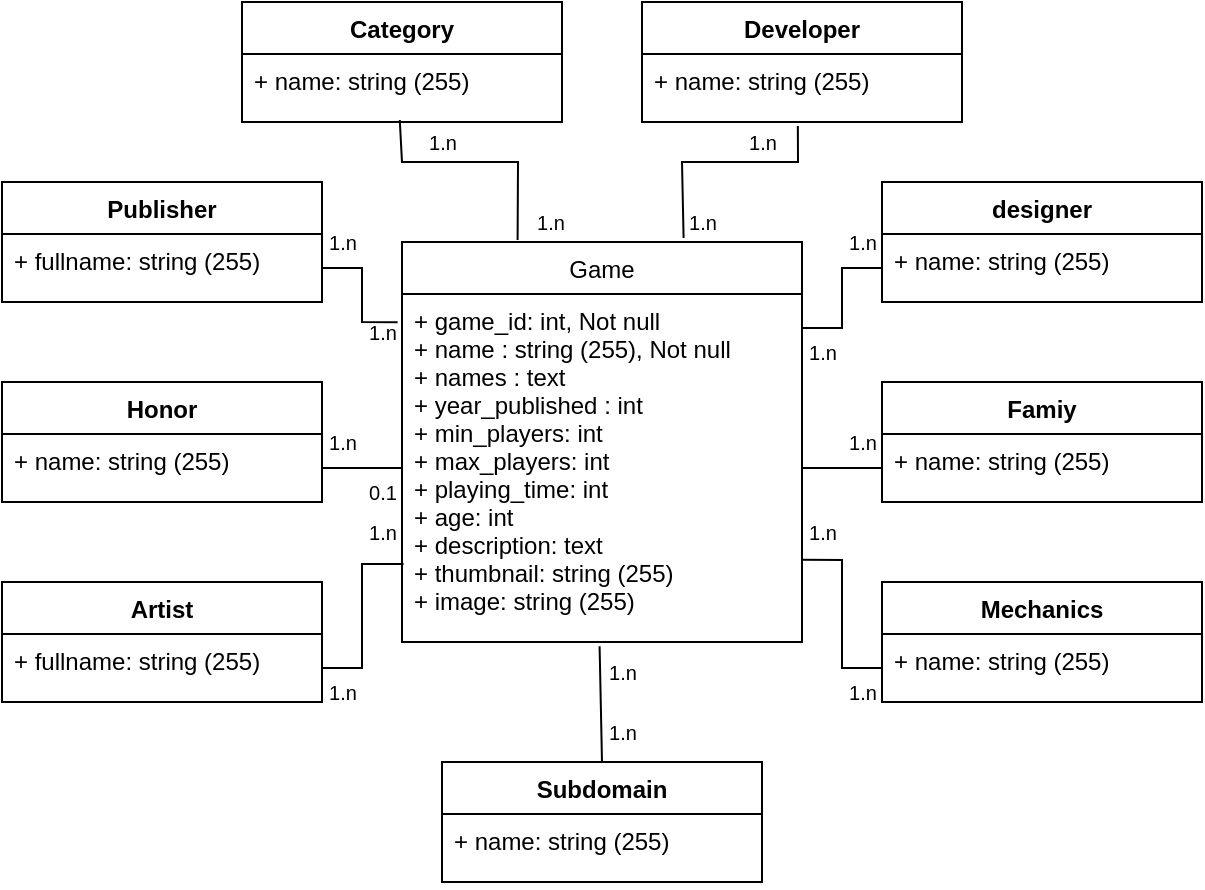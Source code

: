 <mxfile>
    <diagram id="HL9vkH3xXSY6ffj1nRD_" name="Page-1">
        <mxGraphModel dx="1054" dy="557" grid="1" gridSize="10" guides="1" tooltips="1" connect="1" arrows="1" fold="1" page="1" pageScale="1" pageWidth="827" pageHeight="1169" math="0" shadow="0">
            <root>
                <mxCell id="0"/>
                <mxCell id="1" parent="0"/>
                <mxCell id="36" style="edgeStyle=none;rounded=0;html=1;exitX=0.289;exitY=-0.005;exitDx=0;exitDy=0;entryX=0.493;entryY=0.971;entryDx=0;entryDy=0;entryPerimeter=0;endArrow=none;endFill=0;exitPerimeter=0;" parent="1" source="4" target="15" edge="1">
                    <mxGeometry relative="1" as="geometry">
                        <Array as="points">
                            <mxPoint x="398" y="200"/>
                            <mxPoint x="340" y="200"/>
                        </Array>
                    </mxGeometry>
                </mxCell>
                <mxCell id="37" style="edgeStyle=none;rounded=0;html=1;exitX=0.704;exitY=-0.01;exitDx=0;exitDy=0;entryX=0.487;entryY=1.059;entryDx=0;entryDy=0;entryPerimeter=0;endArrow=none;endFill=0;exitPerimeter=0;" parent="1" source="4" target="21" edge="1">
                    <mxGeometry relative="1" as="geometry">
                        <Array as="points">
                            <mxPoint x="480" y="200"/>
                            <mxPoint x="538" y="200"/>
                        </Array>
                    </mxGeometry>
                </mxCell>
                <mxCell id="4" value="Game" style="swimlane;fontStyle=0;childLayout=stackLayout;horizontal=1;startSize=26;fillColor=none;horizontalStack=0;resizeParent=1;resizeParentMax=0;resizeLast=0;collapsible=1;marginBottom=0;" parent="1" vertex="1">
                    <mxGeometry x="340" y="240" width="200" height="200" as="geometry"/>
                </mxCell>
                <mxCell id="5" value="+ game_id: int, Not null&#10;+ name : string (255), Not null&#10;+ names : text&#10;+ year_published : int&#10;+ min_players: int&#10;+ max_players: int&#10;+ playing_time: int&#10;+ age: int&#10;+ description: text&#10;+ thumbnail: string (255)&#10;+ image: string (255)&#10;" style="text;strokeColor=none;fillColor=none;align=left;verticalAlign=top;spacingLeft=4;spacingRight=4;overflow=hidden;rotatable=0;points=[[0,0.5],[1,0.5]];portConstraint=eastwest;" parent="4" vertex="1">
                    <mxGeometry y="26" width="200" height="174" as="geometry"/>
                </mxCell>
                <mxCell id="8" value="Publisher" style="swimlane;fontStyle=1;align=center;verticalAlign=top;childLayout=stackLayout;horizontal=1;startSize=26;horizontalStack=0;resizeParent=1;resizeParentMax=0;resizeLast=0;collapsible=1;marginBottom=0;" parent="1" vertex="1">
                    <mxGeometry x="140" y="210" width="160" height="60" as="geometry"/>
                </mxCell>
                <mxCell id="9" value="+ fullname: string (255)" style="text;strokeColor=none;fillColor=none;align=left;verticalAlign=top;spacingLeft=4;spacingRight=4;overflow=hidden;rotatable=0;points=[[0,0.5],[1,0.5]];portConstraint=eastwest;" parent="8" vertex="1">
                    <mxGeometry y="26" width="160" height="34" as="geometry"/>
                </mxCell>
                <mxCell id="12" value="Artist" style="swimlane;fontStyle=1;align=center;verticalAlign=top;childLayout=stackLayout;horizontal=1;startSize=26;horizontalStack=0;resizeParent=1;resizeParentMax=0;resizeLast=0;collapsible=1;marginBottom=0;" parent="1" vertex="1">
                    <mxGeometry x="140" y="410" width="160" height="60" as="geometry"/>
                </mxCell>
                <mxCell id="13" value="+ fullname: string (255)" style="text;strokeColor=none;fillColor=none;align=left;verticalAlign=top;spacingLeft=4;spacingRight=4;overflow=hidden;rotatable=0;points=[[0,0.5],[1,0.5]];portConstraint=eastwest;" parent="12" vertex="1">
                    <mxGeometry y="26" width="160" height="34" as="geometry"/>
                </mxCell>
                <mxCell id="14" value="Category" style="swimlane;fontStyle=1;align=center;verticalAlign=top;childLayout=stackLayout;horizontal=1;startSize=26;horizontalStack=0;resizeParent=1;resizeParentMax=0;resizeLast=0;collapsible=1;marginBottom=0;" parent="1" vertex="1">
                    <mxGeometry x="260" y="120" width="160" height="60" as="geometry"/>
                </mxCell>
                <mxCell id="15" value="+ name: string (255)" style="text;strokeColor=none;fillColor=none;align=left;verticalAlign=top;spacingLeft=4;spacingRight=4;overflow=hidden;rotatable=0;points=[[0,0.5],[1,0.5]];portConstraint=eastwest;" parent="14" vertex="1">
                    <mxGeometry y="26" width="160" height="34" as="geometry"/>
                </mxCell>
                <mxCell id="16" value="Mechanics" style="swimlane;fontStyle=1;align=center;verticalAlign=top;childLayout=stackLayout;horizontal=1;startSize=26;horizontalStack=0;resizeParent=1;resizeParentMax=0;resizeLast=0;collapsible=1;marginBottom=0;" parent="1" vertex="1">
                    <mxGeometry x="580" y="410" width="160" height="60" as="geometry"/>
                </mxCell>
                <mxCell id="17" value="+ name: string (255)" style="text;strokeColor=none;fillColor=none;align=left;verticalAlign=top;spacingLeft=4;spacingRight=4;overflow=hidden;rotatable=0;points=[[0,0.5],[1,0.5]];portConstraint=eastwest;" parent="16" vertex="1">
                    <mxGeometry y="26" width="160" height="34" as="geometry"/>
                </mxCell>
                <mxCell id="18" value="designer" style="swimlane;fontStyle=1;align=center;verticalAlign=top;childLayout=stackLayout;horizontal=1;startSize=26;horizontalStack=0;resizeParent=1;resizeParentMax=0;resizeLast=0;collapsible=1;marginBottom=0;" parent="1" vertex="1">
                    <mxGeometry x="580" y="210" width="160" height="60" as="geometry"/>
                </mxCell>
                <mxCell id="19" value="+ name: string (255)" style="text;strokeColor=none;fillColor=none;align=left;verticalAlign=top;spacingLeft=4;spacingRight=4;overflow=hidden;rotatable=0;points=[[0,0.5],[1,0.5]];portConstraint=eastwest;" parent="18" vertex="1">
                    <mxGeometry y="26" width="160" height="34" as="geometry"/>
                </mxCell>
                <mxCell id="20" value="Developer" style="swimlane;fontStyle=1;align=center;verticalAlign=top;childLayout=stackLayout;horizontal=1;startSize=26;horizontalStack=0;resizeParent=1;resizeParentMax=0;resizeLast=0;collapsible=1;marginBottom=0;" parent="1" vertex="1">
                    <mxGeometry x="460" y="120" width="160" height="60" as="geometry"/>
                </mxCell>
                <mxCell id="21" value="+ name: string (255)" style="text;strokeColor=none;fillColor=none;align=left;verticalAlign=top;spacingLeft=4;spacingRight=4;overflow=hidden;rotatable=0;points=[[0,0.5],[1,0.5]];portConstraint=eastwest;" parent="20" vertex="1">
                    <mxGeometry y="26" width="160" height="34" as="geometry"/>
                </mxCell>
                <mxCell id="22" value="Honor" style="swimlane;fontStyle=1;align=center;verticalAlign=top;childLayout=stackLayout;horizontal=1;startSize=26;horizontalStack=0;resizeParent=1;resizeParentMax=0;resizeLast=0;collapsible=1;marginBottom=0;" parent="1" vertex="1">
                    <mxGeometry x="140" y="310" width="160" height="60" as="geometry"/>
                </mxCell>
                <mxCell id="23" value="+ name: string (255)" style="text;strokeColor=none;fillColor=none;align=left;verticalAlign=top;spacingLeft=4;spacingRight=4;overflow=hidden;rotatable=0;points=[[0,0.5],[1,0.5]];portConstraint=eastwest;" parent="22" vertex="1">
                    <mxGeometry y="26" width="160" height="34" as="geometry"/>
                </mxCell>
                <mxCell id="24" value="Famiy" style="swimlane;fontStyle=1;align=center;verticalAlign=top;childLayout=stackLayout;horizontal=1;startSize=26;horizontalStack=0;resizeParent=1;resizeParentMax=0;resizeLast=0;collapsible=1;marginBottom=0;" parent="1" vertex="1">
                    <mxGeometry x="580" y="310" width="160" height="60" as="geometry"/>
                </mxCell>
                <mxCell id="25" value="+ name: string (255)" style="text;strokeColor=none;fillColor=none;align=left;verticalAlign=top;spacingLeft=4;spacingRight=4;overflow=hidden;rotatable=0;points=[[0,0.5],[1,0.5]];portConstraint=eastwest;" parent="24" vertex="1">
                    <mxGeometry y="26" width="160" height="34" as="geometry"/>
                </mxCell>
                <mxCell id="32" style="edgeStyle=none;rounded=0;html=1;exitX=0.5;exitY=0;exitDx=0;exitDy=0;entryX=0.494;entryY=1.012;entryDx=0;entryDy=0;entryPerimeter=0;endArrow=none;endFill=0;" parent="1" source="26" target="5" edge="1">
                    <mxGeometry relative="1" as="geometry"/>
                </mxCell>
                <mxCell id="26" value="Subdomain" style="swimlane;fontStyle=1;align=center;verticalAlign=top;childLayout=stackLayout;horizontal=1;startSize=26;horizontalStack=0;resizeParent=1;resizeParentMax=0;resizeLast=0;collapsible=1;marginBottom=0;" parent="1" vertex="1">
                    <mxGeometry x="360" y="500" width="160" height="60" as="geometry"/>
                </mxCell>
                <mxCell id="27" value="+ name: string (255)" style="text;strokeColor=none;fillColor=none;align=left;verticalAlign=top;spacingLeft=4;spacingRight=4;overflow=hidden;rotatable=0;points=[[0,0.5],[1,0.5]];portConstraint=eastwest;" parent="26" vertex="1">
                    <mxGeometry y="26" width="160" height="34" as="geometry"/>
                </mxCell>
                <mxCell id="29" style="edgeStyle=none;html=1;exitX=0;exitY=0.5;exitDx=0;exitDy=0;endArrow=none;endFill=0;rounded=0;entryX=0.999;entryY=0.098;entryDx=0;entryDy=0;entryPerimeter=0;" parent="1" source="19" target="5" edge="1">
                    <mxGeometry relative="1" as="geometry">
                        <mxPoint x="580" y="490" as="targetPoint"/>
                        <Array as="points">
                            <mxPoint x="560" y="253"/>
                            <mxPoint x="560" y="283"/>
                        </Array>
                    </mxGeometry>
                </mxCell>
                <mxCell id="30" style="edgeStyle=none;rounded=0;html=1;exitX=1;exitY=0.5;exitDx=0;exitDy=0;endArrow=none;endFill=0;" parent="1" source="5" target="25" edge="1">
                    <mxGeometry relative="1" as="geometry"/>
                </mxCell>
                <mxCell id="31" style="edgeStyle=none;rounded=0;html=1;exitX=0;exitY=0.5;exitDx=0;exitDy=0;entryX=0.999;entryY=0.764;entryDx=0;entryDy=0;entryPerimeter=0;endArrow=none;endFill=0;" parent="1" source="17" target="5" edge="1">
                    <mxGeometry relative="1" as="geometry">
                        <Array as="points">
                            <mxPoint x="560" y="453"/>
                            <mxPoint x="560" y="399"/>
                        </Array>
                    </mxGeometry>
                </mxCell>
                <mxCell id="33" style="edgeStyle=none;rounded=0;html=1;exitX=1;exitY=0.5;exitDx=0;exitDy=0;entryX=0.004;entryY=0.776;entryDx=0;entryDy=0;entryPerimeter=0;endArrow=none;endFill=0;" parent="1" source="13" target="5" edge="1">
                    <mxGeometry relative="1" as="geometry">
                        <Array as="points">
                            <mxPoint x="320" y="453"/>
                            <mxPoint x="320" y="401"/>
                        </Array>
                    </mxGeometry>
                </mxCell>
                <mxCell id="34" style="edgeStyle=none;rounded=0;html=1;exitX=1;exitY=0.5;exitDx=0;exitDy=0;entryX=0;entryY=0.5;entryDx=0;entryDy=0;endArrow=none;endFill=0;" parent="1" source="23" target="5" edge="1">
                    <mxGeometry relative="1" as="geometry"/>
                </mxCell>
                <mxCell id="35" style="edgeStyle=none;rounded=0;html=1;exitX=1;exitY=0.5;exitDx=0;exitDy=0;entryX=-0.011;entryY=0.081;entryDx=0;entryDy=0;entryPerimeter=0;endArrow=none;endFill=0;" parent="1" source="9" target="5" edge="1">
                    <mxGeometry relative="1" as="geometry">
                        <Array as="points">
                            <mxPoint x="320" y="253"/>
                            <mxPoint x="320" y="280"/>
                        </Array>
                    </mxGeometry>
                </mxCell>
                <mxCell id="38" value="&lt;span style=&quot;font-size: 10px;&quot;&gt;1.n&lt;/span&gt;" style="text;html=1;align=center;verticalAlign=middle;resizable=0;points=[];autosize=1;strokeColor=none;fillColor=none;" parent="1" vertex="1">
                    <mxGeometry x="470" y="215" width="40" height="30" as="geometry"/>
                </mxCell>
                <mxCell id="39" value="&lt;font style=&quot;font-size: 10px;&quot;&gt;1.n&lt;/font&gt;" style="text;html=1;align=center;verticalAlign=middle;resizable=0;points=[];autosize=1;strokeColor=none;fillColor=none;" parent="1" vertex="1">
                    <mxGeometry x="500" y="175" width="40" height="30" as="geometry"/>
                </mxCell>
                <mxCell id="40" value="&lt;font style=&quot;font-size: 10px;&quot;&gt;1.n&lt;/font&gt;" style="text;html=1;align=center;verticalAlign=middle;resizable=0;points=[];autosize=1;strokeColor=none;fillColor=none;" parent="1" vertex="1">
                    <mxGeometry x="340" y="175" width="40" height="30" as="geometry"/>
                </mxCell>
                <mxCell id="41" value="&lt;font style=&quot;font-size: 10px;&quot;&gt;1.n&lt;/font&gt;" style="text;html=1;align=center;verticalAlign=middle;resizable=0;points=[];autosize=1;strokeColor=none;fillColor=none;" parent="1" vertex="1">
                    <mxGeometry x="290" y="225" width="40" height="30" as="geometry"/>
                </mxCell>
                <mxCell id="42" value="&lt;font style=&quot;font-size: 10px;&quot;&gt;1.n&lt;/font&gt;" style="text;html=1;align=center;verticalAlign=middle;resizable=0;points=[];autosize=1;strokeColor=none;fillColor=none;" parent="1" vertex="1">
                    <mxGeometry x="290" y="325" width="40" height="30" as="geometry"/>
                </mxCell>
                <mxCell id="43" value="&lt;font style=&quot;font-size: 10px;&quot;&gt;1.n&lt;/font&gt;" style="text;html=1;align=center;verticalAlign=middle;resizable=0;points=[];autosize=1;strokeColor=none;fillColor=none;" parent="1" vertex="1">
                    <mxGeometry x="290" y="450" width="40" height="30" as="geometry"/>
                </mxCell>
                <mxCell id="44" value="&lt;font style=&quot;font-size: 10px;&quot;&gt;1.n&lt;/font&gt;" style="text;html=1;align=center;verticalAlign=middle;resizable=0;points=[];autosize=1;strokeColor=none;fillColor=none;" parent="1" vertex="1">
                    <mxGeometry x="430" y="470" width="40" height="30" as="geometry"/>
                </mxCell>
                <mxCell id="45" value="&lt;font style=&quot;font-size: 10px;&quot;&gt;1.n&lt;/font&gt;" style="text;html=1;align=center;verticalAlign=middle;resizable=0;points=[];autosize=1;strokeColor=none;fillColor=none;" parent="1" vertex="1">
                    <mxGeometry x="550" y="450" width="40" height="30" as="geometry"/>
                </mxCell>
                <mxCell id="46" value="&lt;font style=&quot;font-size: 10px;&quot;&gt;1.n&lt;/font&gt;" style="text;html=1;align=center;verticalAlign=middle;resizable=0;points=[];autosize=1;strokeColor=none;fillColor=none;" parent="1" vertex="1">
                    <mxGeometry x="550" y="325" width="40" height="30" as="geometry"/>
                </mxCell>
                <mxCell id="47" value="&lt;font style=&quot;font-size: 10px;&quot;&gt;1.n&lt;/font&gt;" style="text;html=1;align=center;verticalAlign=middle;resizable=0;points=[];autosize=1;strokeColor=none;fillColor=none;" parent="1" vertex="1">
                    <mxGeometry x="550" y="225" width="40" height="30" as="geometry"/>
                </mxCell>
                <mxCell id="49" value="&lt;span style=&quot;font-size: 10px;&quot;&gt;1.n&lt;/span&gt;" style="text;html=1;align=center;verticalAlign=middle;resizable=0;points=[];autosize=1;strokeColor=none;fillColor=none;" parent="1" vertex="1">
                    <mxGeometry x="530" y="280" width="40" height="30" as="geometry"/>
                </mxCell>
                <mxCell id="50" value="&lt;font style=&quot;font-size: 10px;&quot;&gt;1.n&lt;/font&gt;" style="text;html=1;align=center;verticalAlign=middle;resizable=0;points=[];autosize=1;strokeColor=none;fillColor=none;" parent="1" vertex="1">
                    <mxGeometry x="530" y="370" width="40" height="30" as="geometry"/>
                </mxCell>
                <mxCell id="51" value="&lt;font style=&quot;font-size: 10px;&quot;&gt;1.n&lt;/font&gt;" style="text;html=1;align=center;verticalAlign=middle;resizable=0;points=[];autosize=1;strokeColor=none;fillColor=none;" parent="1" vertex="1">
                    <mxGeometry x="430" y="440" width="40" height="30" as="geometry"/>
                </mxCell>
                <mxCell id="52" value="&lt;font style=&quot;font-size: 10px;&quot;&gt;1.n&lt;/font&gt;" style="text;html=1;align=center;verticalAlign=middle;resizable=0;points=[];autosize=1;strokeColor=none;fillColor=none;" parent="1" vertex="1">
                    <mxGeometry x="310" y="370" width="40" height="30" as="geometry"/>
                </mxCell>
                <mxCell id="53" value="&lt;font style=&quot;font-size: 10px;&quot;&gt;0.1&lt;/font&gt;" style="text;html=1;align=center;verticalAlign=middle;resizable=0;points=[];autosize=1;strokeColor=none;fillColor=none;" parent="1" vertex="1">
                    <mxGeometry x="310" y="350" width="40" height="30" as="geometry"/>
                </mxCell>
                <mxCell id="54" value="&lt;font style=&quot;font-size: 10px;&quot;&gt;1.n&lt;/font&gt;" style="text;html=1;align=center;verticalAlign=middle;resizable=0;points=[];autosize=1;strokeColor=none;fillColor=none;" parent="1" vertex="1">
                    <mxGeometry x="310" y="270" width="40" height="30" as="geometry"/>
                </mxCell>
                <mxCell id="55" value="&lt;font style=&quot;font-size: 10px;&quot;&gt;1.n&lt;/font&gt;" style="text;html=1;align=center;verticalAlign=middle;resizable=0;points=[];autosize=1;strokeColor=none;fillColor=none;" vertex="1" parent="1">
                    <mxGeometry x="394" y="215" width="40" height="30" as="geometry"/>
                </mxCell>
            </root>
        </mxGraphModel>
    </diagram>
</mxfile>